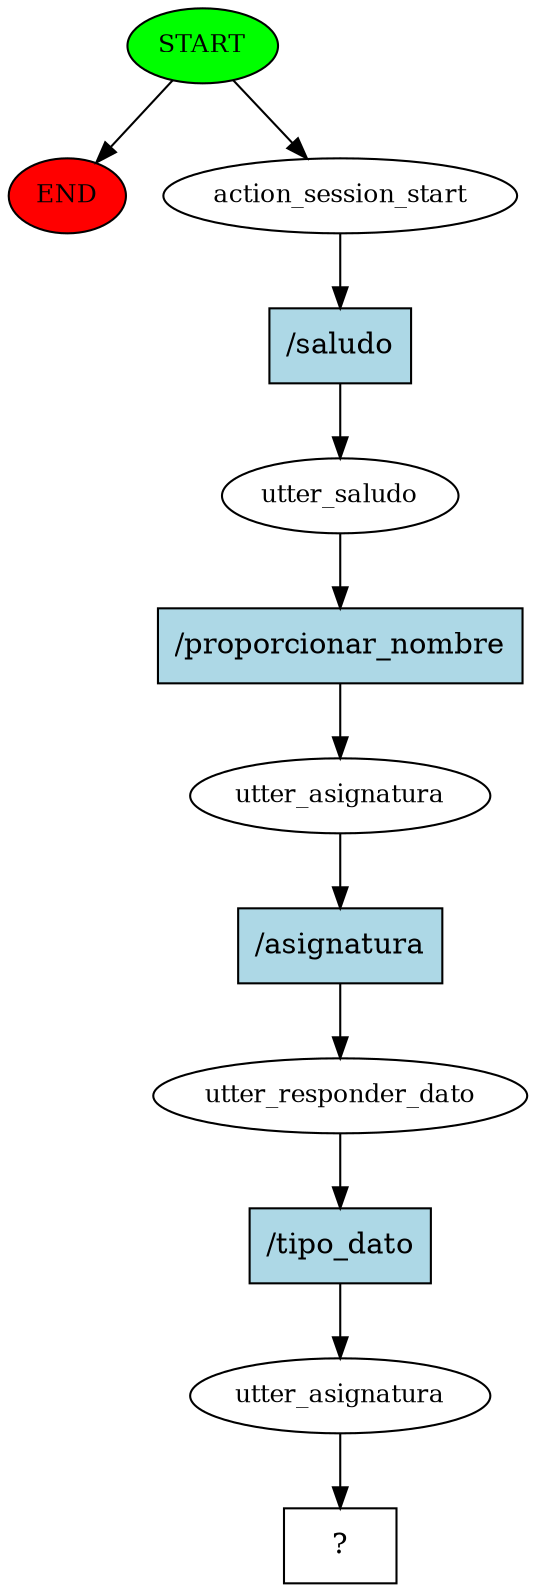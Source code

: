 digraph  {
0 [class="start active", fillcolor=green, fontsize=12, label=START, style=filled];
"-1" [class=end, fillcolor=red, fontsize=12, label=END, style=filled];
1 [class=active, fontsize=12, label=action_session_start];
2 [class=active, fontsize=12, label=utter_saludo];
3 [class=active, fontsize=12, label=utter_asignatura];
4 [class=active, fontsize=12, label=utter_responder_dato];
5 [class=active, fontsize=12, label=utter_asignatura];
6 [class="intent dashed active", label="  ?  ", shape=rect];
7 [class="intent active", fillcolor=lightblue, label="/saludo", shape=rect, style=filled];
8 [class="intent active", fillcolor=lightblue, label="/proporcionar_nombre", shape=rect, style=filled];
9 [class="intent active", fillcolor=lightblue, label="/asignatura", shape=rect, style=filled];
10 [class="intent active", fillcolor=lightblue, label="/tipo_dato", shape=rect, style=filled];
0 -> "-1"  [class="", key=NONE, label=""];
0 -> 1  [class=active, key=NONE, label=""];
1 -> 7  [class=active, key=0];
2 -> 8  [class=active, key=0];
3 -> 9  [class=active, key=0];
4 -> 10  [class=active, key=0];
5 -> 6  [class=active, key=NONE, label=""];
7 -> 2  [class=active, key=0];
8 -> 3  [class=active, key=0];
9 -> 4  [class=active, key=0];
10 -> 5  [class=active, key=0];
}
